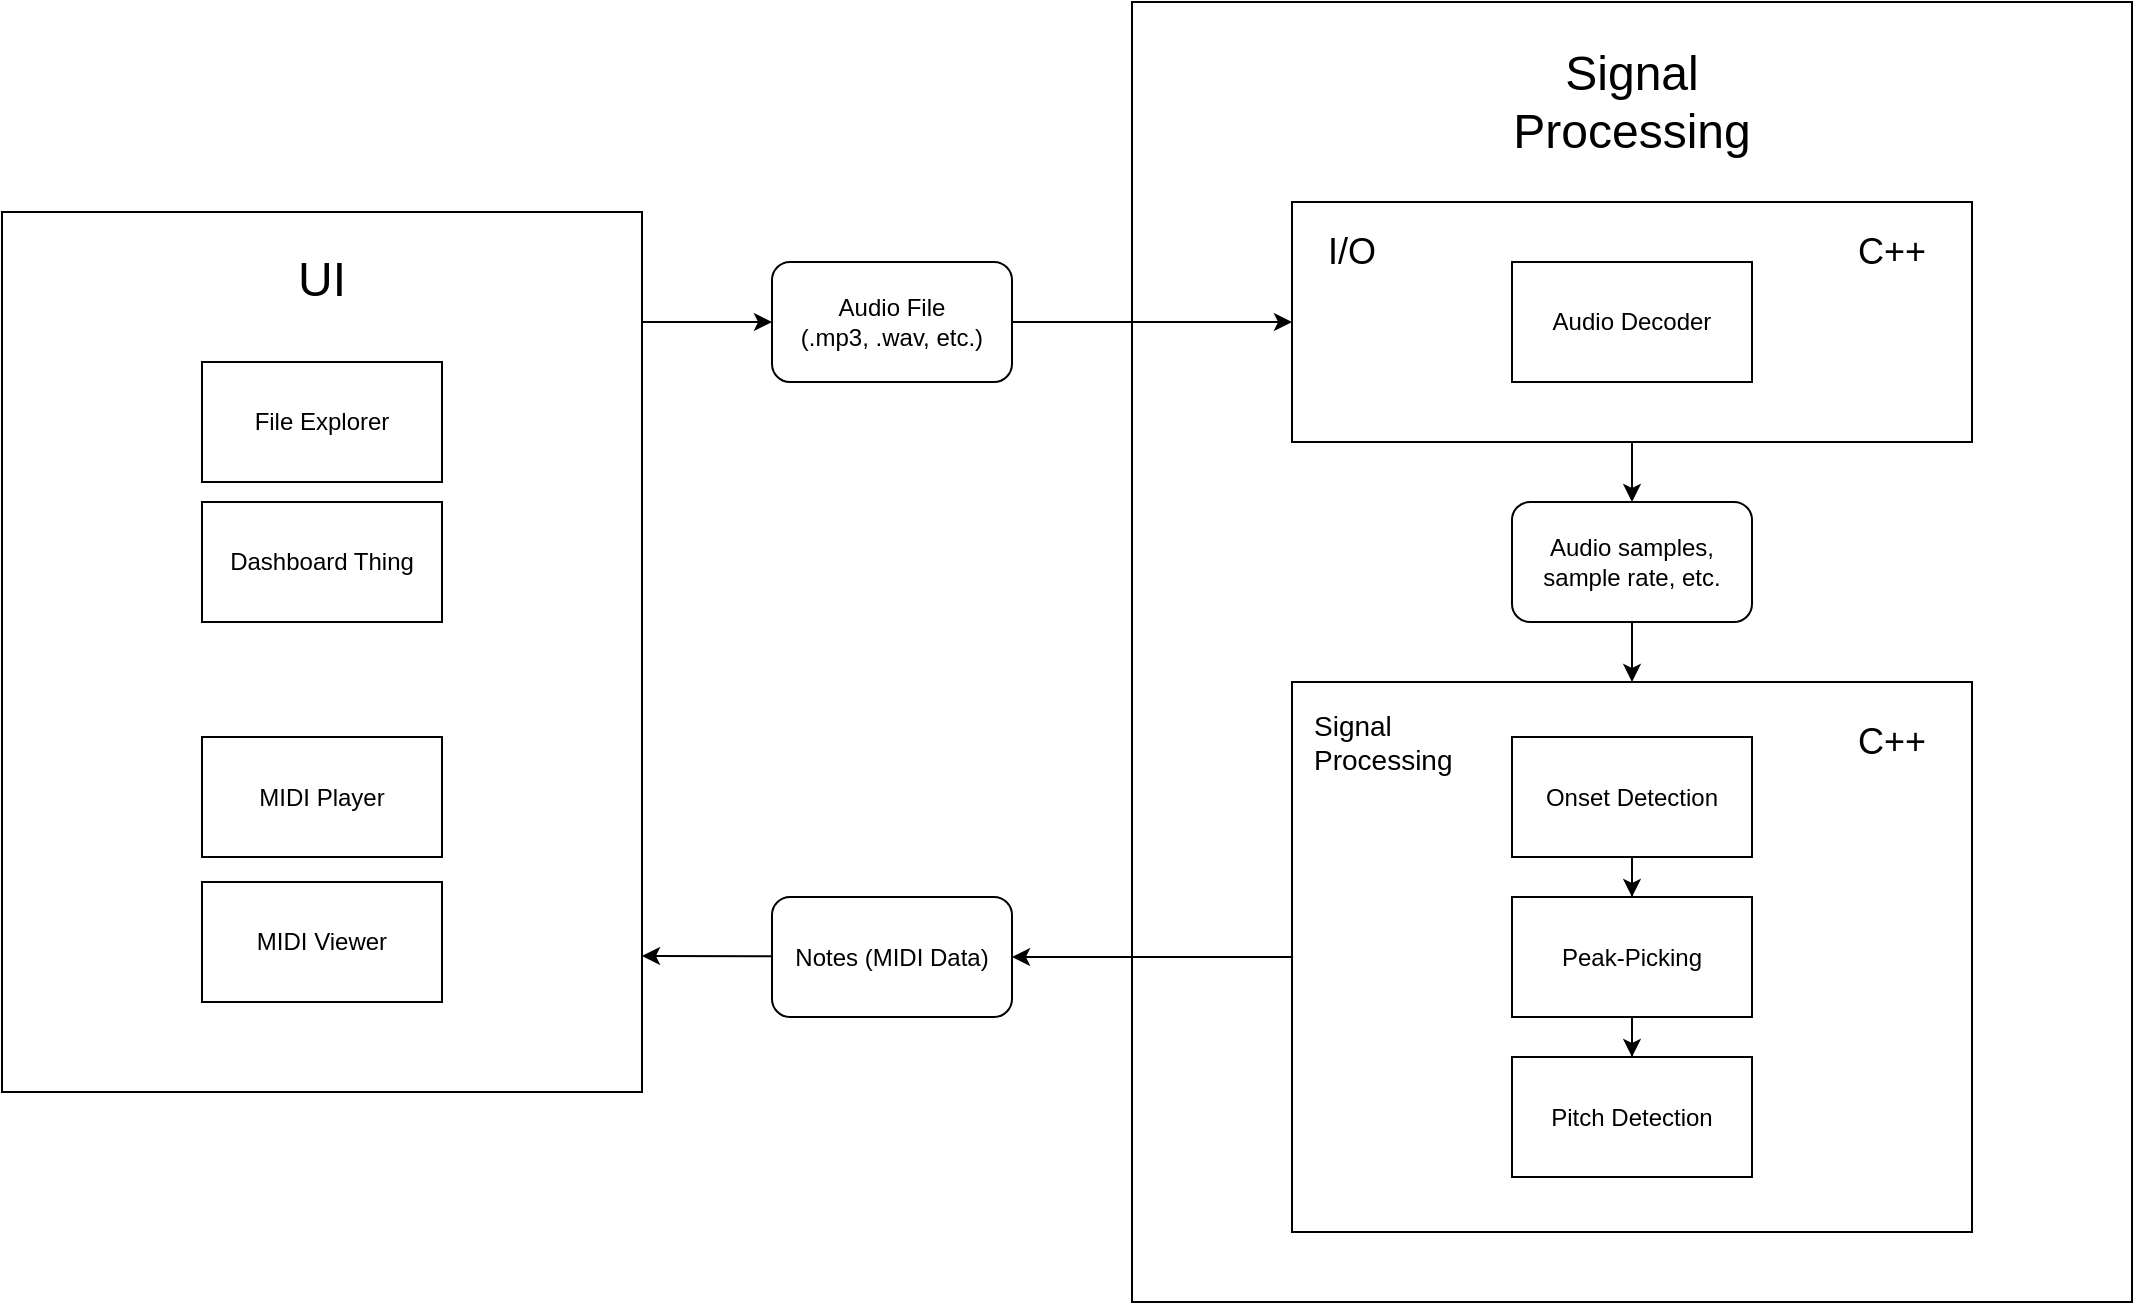 <mxfile version="13.6.5">
    <diagram id="NKdsos8xPvD4cqZ6AXaK" name="Page-1">
        <mxGraphModel dx="925" dy="44" grid="1" gridSize="10" guides="1" tooltips="1" connect="1" arrows="1" fold="1" page="1" pageScale="1" pageWidth="850" pageHeight="1100" math="0" shadow="0">
            <root>
                <mxCell id="0"/>
                <mxCell id="1" parent="0"/>
                <mxCell id="85" value="" style="rounded=0;whiteSpace=wrap;html=1;" vertex="1" parent="1">
                    <mxGeometry x="-450" y="375" width="320" height="440" as="geometry"/>
                </mxCell>
                <mxCell id="53" value="" style="rounded=0;whiteSpace=wrap;html=1;" vertex="1" parent="1">
                    <mxGeometry x="115" y="270" width="500" height="650" as="geometry"/>
                </mxCell>
                <mxCell id="69" style="edgeStyle=orthogonalEdgeStyle;rounded=0;orthogonalLoop=1;jettySize=auto;html=1;entryX=0.5;entryY=0;entryDx=0;entryDy=0;" edge="1" parent="1" source="11" target="8">
                    <mxGeometry relative="1" as="geometry"/>
                </mxCell>
                <mxCell id="11" value="" style="rounded=0;whiteSpace=wrap;html=1;" vertex="1" parent="1">
                    <mxGeometry x="195" y="370" width="340" height="120" as="geometry"/>
                </mxCell>
                <mxCell id="3" value="" style="rounded=0;whiteSpace=wrap;html=1;" vertex="1" parent="1">
                    <mxGeometry x="195" y="610" width="340" height="275" as="geometry"/>
                </mxCell>
                <mxCell id="pDm08vWlMRc5bNtHW7oJ-5" style="edgeStyle=orthogonalEdgeStyle;rounded=0;orthogonalLoop=1;jettySize=auto;html=1;entryX=0.5;entryY=0;entryDx=0;entryDy=0;" parent="1" source="v38mukeu9FpwkzHuhIkL-5" target="v38mukeu9FpwkzHuhIkL-6" edge="1">
                    <mxGeometry relative="1" as="geometry"/>
                </mxCell>
                <mxCell id="v38mukeu9FpwkzHuhIkL-5" value="Onset Detection" style="rounded=0;whiteSpace=wrap;html=1;" parent="1" vertex="1">
                    <mxGeometry x="305" y="637.5" width="120" height="60" as="geometry"/>
                </mxCell>
                <mxCell id="pDm08vWlMRc5bNtHW7oJ-6" style="edgeStyle=orthogonalEdgeStyle;rounded=0;orthogonalLoop=1;jettySize=auto;html=1;entryX=0.5;entryY=0;entryDx=0;entryDy=0;" parent="1" source="v38mukeu9FpwkzHuhIkL-6" target="pDm08vWlMRc5bNtHW7oJ-1" edge="1">
                    <mxGeometry relative="1" as="geometry"/>
                </mxCell>
                <mxCell id="v38mukeu9FpwkzHuhIkL-6" value="Peak-Picking" style="rounded=0;whiteSpace=wrap;html=1;" parent="1" vertex="1">
                    <mxGeometry x="305" y="717.5" width="120" height="60" as="geometry"/>
                </mxCell>
                <mxCell id="pDm08vWlMRc5bNtHW7oJ-1" value="Pitch Detection" style="rounded=0;whiteSpace=wrap;html=1;" parent="1" vertex="1">
                    <mxGeometry x="305" y="797.5" width="120" height="60" as="geometry"/>
                </mxCell>
                <mxCell id="4" value="&lt;font style=&quot;font-size: 14px&quot;&gt;Signal Processing&lt;/font&gt;" style="text;html=1;strokeColor=none;fillColor=none;align=left;verticalAlign=middle;whiteSpace=wrap;rounded=0;" vertex="1" parent="1">
                    <mxGeometry x="204" y="620" width="90" height="40" as="geometry"/>
                </mxCell>
                <mxCell id="5" value="Audio Decoder" style="rounded=0;whiteSpace=wrap;html=1;" vertex="1" parent="1">
                    <mxGeometry x="305" y="400" width="120" height="60" as="geometry"/>
                </mxCell>
                <mxCell id="70" style="edgeStyle=orthogonalEdgeStyle;rounded=0;orthogonalLoop=1;jettySize=auto;html=1;entryX=0.5;entryY=0;entryDx=0;entryDy=0;" edge="1" parent="1" source="8" target="3">
                    <mxGeometry relative="1" as="geometry"/>
                </mxCell>
                <mxCell id="8" value="Audio samples, sample rate, etc." style="rounded=1;whiteSpace=wrap;html=1;" vertex="1" parent="1">
                    <mxGeometry x="305" y="520" width="120" height="60" as="geometry"/>
                </mxCell>
                <mxCell id="12" value="&lt;font style=&quot;font-size: 18px&quot;&gt;I/O&lt;/font&gt;" style="text;html=1;strokeColor=none;fillColor=none;align=center;verticalAlign=middle;whiteSpace=wrap;rounded=0;" vertex="1" parent="1">
                    <mxGeometry x="205" y="380" width="40" height="30" as="geometry"/>
                </mxCell>
                <mxCell id="61" value="" style="endArrow=classic;html=1;exitX=0;exitY=0.5;exitDx=0;exitDy=0;entryX=1;entryY=0.5;entryDx=0;entryDy=0;" edge="1" parent="1" source="3" target="62">
                    <mxGeometry width="50" height="50" relative="1" as="geometry">
                        <mxPoint x="-95" y="640" as="sourcePoint"/>
                        <mxPoint x="75" y="748" as="targetPoint"/>
                    </mxGeometry>
                </mxCell>
                <mxCell id="62" value="Notes (MIDI Data)" style="rounded=1;whiteSpace=wrap;html=1;" vertex="1" parent="1">
                    <mxGeometry x="-65" y="717.5" width="120" height="60" as="geometry"/>
                </mxCell>
                <mxCell id="63" value="Audio File&lt;br&gt;(.mp3, .wav, etc.)" style="rounded=1;whiteSpace=wrap;html=1;" vertex="1" parent="1">
                    <mxGeometry x="-65" y="400" width="120" height="60" as="geometry"/>
                </mxCell>
                <mxCell id="65" value="" style="endArrow=classic;html=1;exitX=1;exitY=0.5;exitDx=0;exitDy=0;entryX=0;entryY=0.5;entryDx=0;entryDy=0;" edge="1" parent="1" source="63" target="11">
                    <mxGeometry width="50" height="50" relative="1" as="geometry">
                        <mxPoint x="95" y="460" as="sourcePoint"/>
                        <mxPoint x="145" y="410" as="targetPoint"/>
                    </mxGeometry>
                </mxCell>
                <mxCell id="67" value="File Explorer" style="rounded=0;whiteSpace=wrap;html=1;" vertex="1" parent="1">
                    <mxGeometry x="-350" y="450" width="120" height="60" as="geometry"/>
                </mxCell>
                <mxCell id="68" value="&lt;font style=&quot;font-size: 24px&quot;&gt;Signal Processing&lt;/font&gt;" style="text;html=1;strokeColor=none;fillColor=none;align=center;verticalAlign=middle;whiteSpace=wrap;rounded=0;" vertex="1" parent="1">
                    <mxGeometry x="294" y="290" width="142" height="60" as="geometry"/>
                </mxCell>
                <mxCell id="77" value="Dashboard Thing" style="rounded=0;whiteSpace=wrap;html=1;" vertex="1" parent="1">
                    <mxGeometry x="-350" y="520" width="120" height="60" as="geometry"/>
                </mxCell>
                <mxCell id="78" value="&lt;font style=&quot;font-size: 18px&quot;&gt;C++&lt;/font&gt;" style="text;html=1;strokeColor=none;fillColor=none;align=center;verticalAlign=middle;whiteSpace=wrap;rounded=0;" vertex="1" parent="1">
                    <mxGeometry x="475" y="382.5" width="40" height="25" as="geometry"/>
                </mxCell>
                <mxCell id="80" value="&lt;font style=&quot;font-size: 18px&quot;&gt;C++&lt;/font&gt;" style="text;html=1;strokeColor=none;fillColor=none;align=center;verticalAlign=middle;whiteSpace=wrap;rounded=0;" vertex="1" parent="1">
                    <mxGeometry x="475" y="627.5" width="40" height="25" as="geometry"/>
                </mxCell>
                <mxCell id="83" value="MIDI Player" style="rounded=0;whiteSpace=wrap;html=1;" vertex="1" parent="1">
                    <mxGeometry x="-350" y="637.5" width="120" height="60" as="geometry"/>
                </mxCell>
                <mxCell id="84" value="MIDI Viewer" style="rounded=0;whiteSpace=wrap;html=1;" vertex="1" parent="1">
                    <mxGeometry x="-350" y="710" width="120" height="60" as="geometry"/>
                </mxCell>
                <mxCell id="86" value="&lt;font style=&quot;font-size: 24px&quot;&gt;UI&lt;/font&gt;" style="text;html=1;strokeColor=none;fillColor=none;align=center;verticalAlign=middle;whiteSpace=wrap;rounded=0;" vertex="1" parent="1">
                    <mxGeometry x="-314" y="390" width="48" height="37.5" as="geometry"/>
                </mxCell>
                <mxCell id="89" value="" style="endArrow=classic;html=1;entryX=0;entryY=0.5;entryDx=0;entryDy=0;exitX=0.999;exitY=0.125;exitDx=0;exitDy=0;exitPerimeter=0;" edge="1" parent="1" source="85" target="63">
                    <mxGeometry width="50" height="50" relative="1" as="geometry">
                        <mxPoint x="-120" y="430" as="sourcePoint"/>
                        <mxPoint x="-40" y="470" as="targetPoint"/>
                    </mxGeometry>
                </mxCell>
                <mxCell id="90" value="" style="endArrow=classic;html=1;exitX=0;exitY=0.5;exitDx=0;exitDy=0;" edge="1" parent="1">
                    <mxGeometry width="50" height="50" relative="1" as="geometry">
                        <mxPoint x="-65.0" y="747.16" as="sourcePoint"/>
                        <mxPoint x="-130" y="747" as="targetPoint"/>
                    </mxGeometry>
                </mxCell>
            </root>
        </mxGraphModel>
    </diagram>
</mxfile>